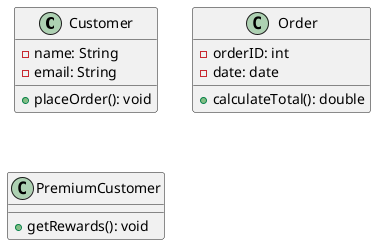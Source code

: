 @startuml
class Customer {
    - name: String
    - email: String
    + placeOrder(): void
}

class Order {
    - orderID: int
    - date: date
    + calculateTotal(): double
}

class PremiumCustomer {
    + getRewards(): void
}


@enduml